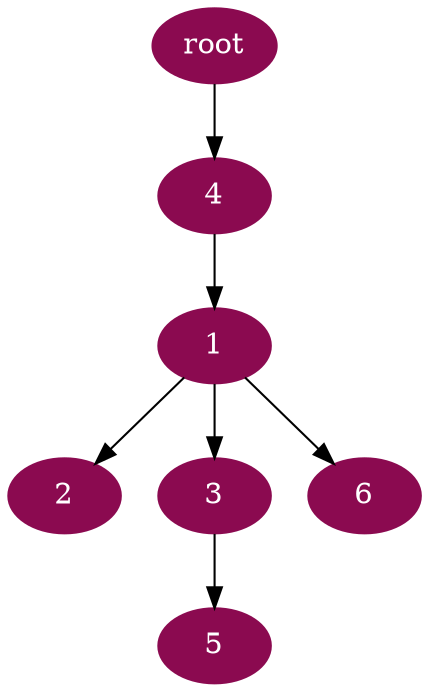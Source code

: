 digraph G {
node [color=deeppink4, style=filled, fontcolor=white];
4 -> 1;
1 -> 2;
1 -> 3;
"root" -> 4;
3 -> 5;
1 -> 6;
}
